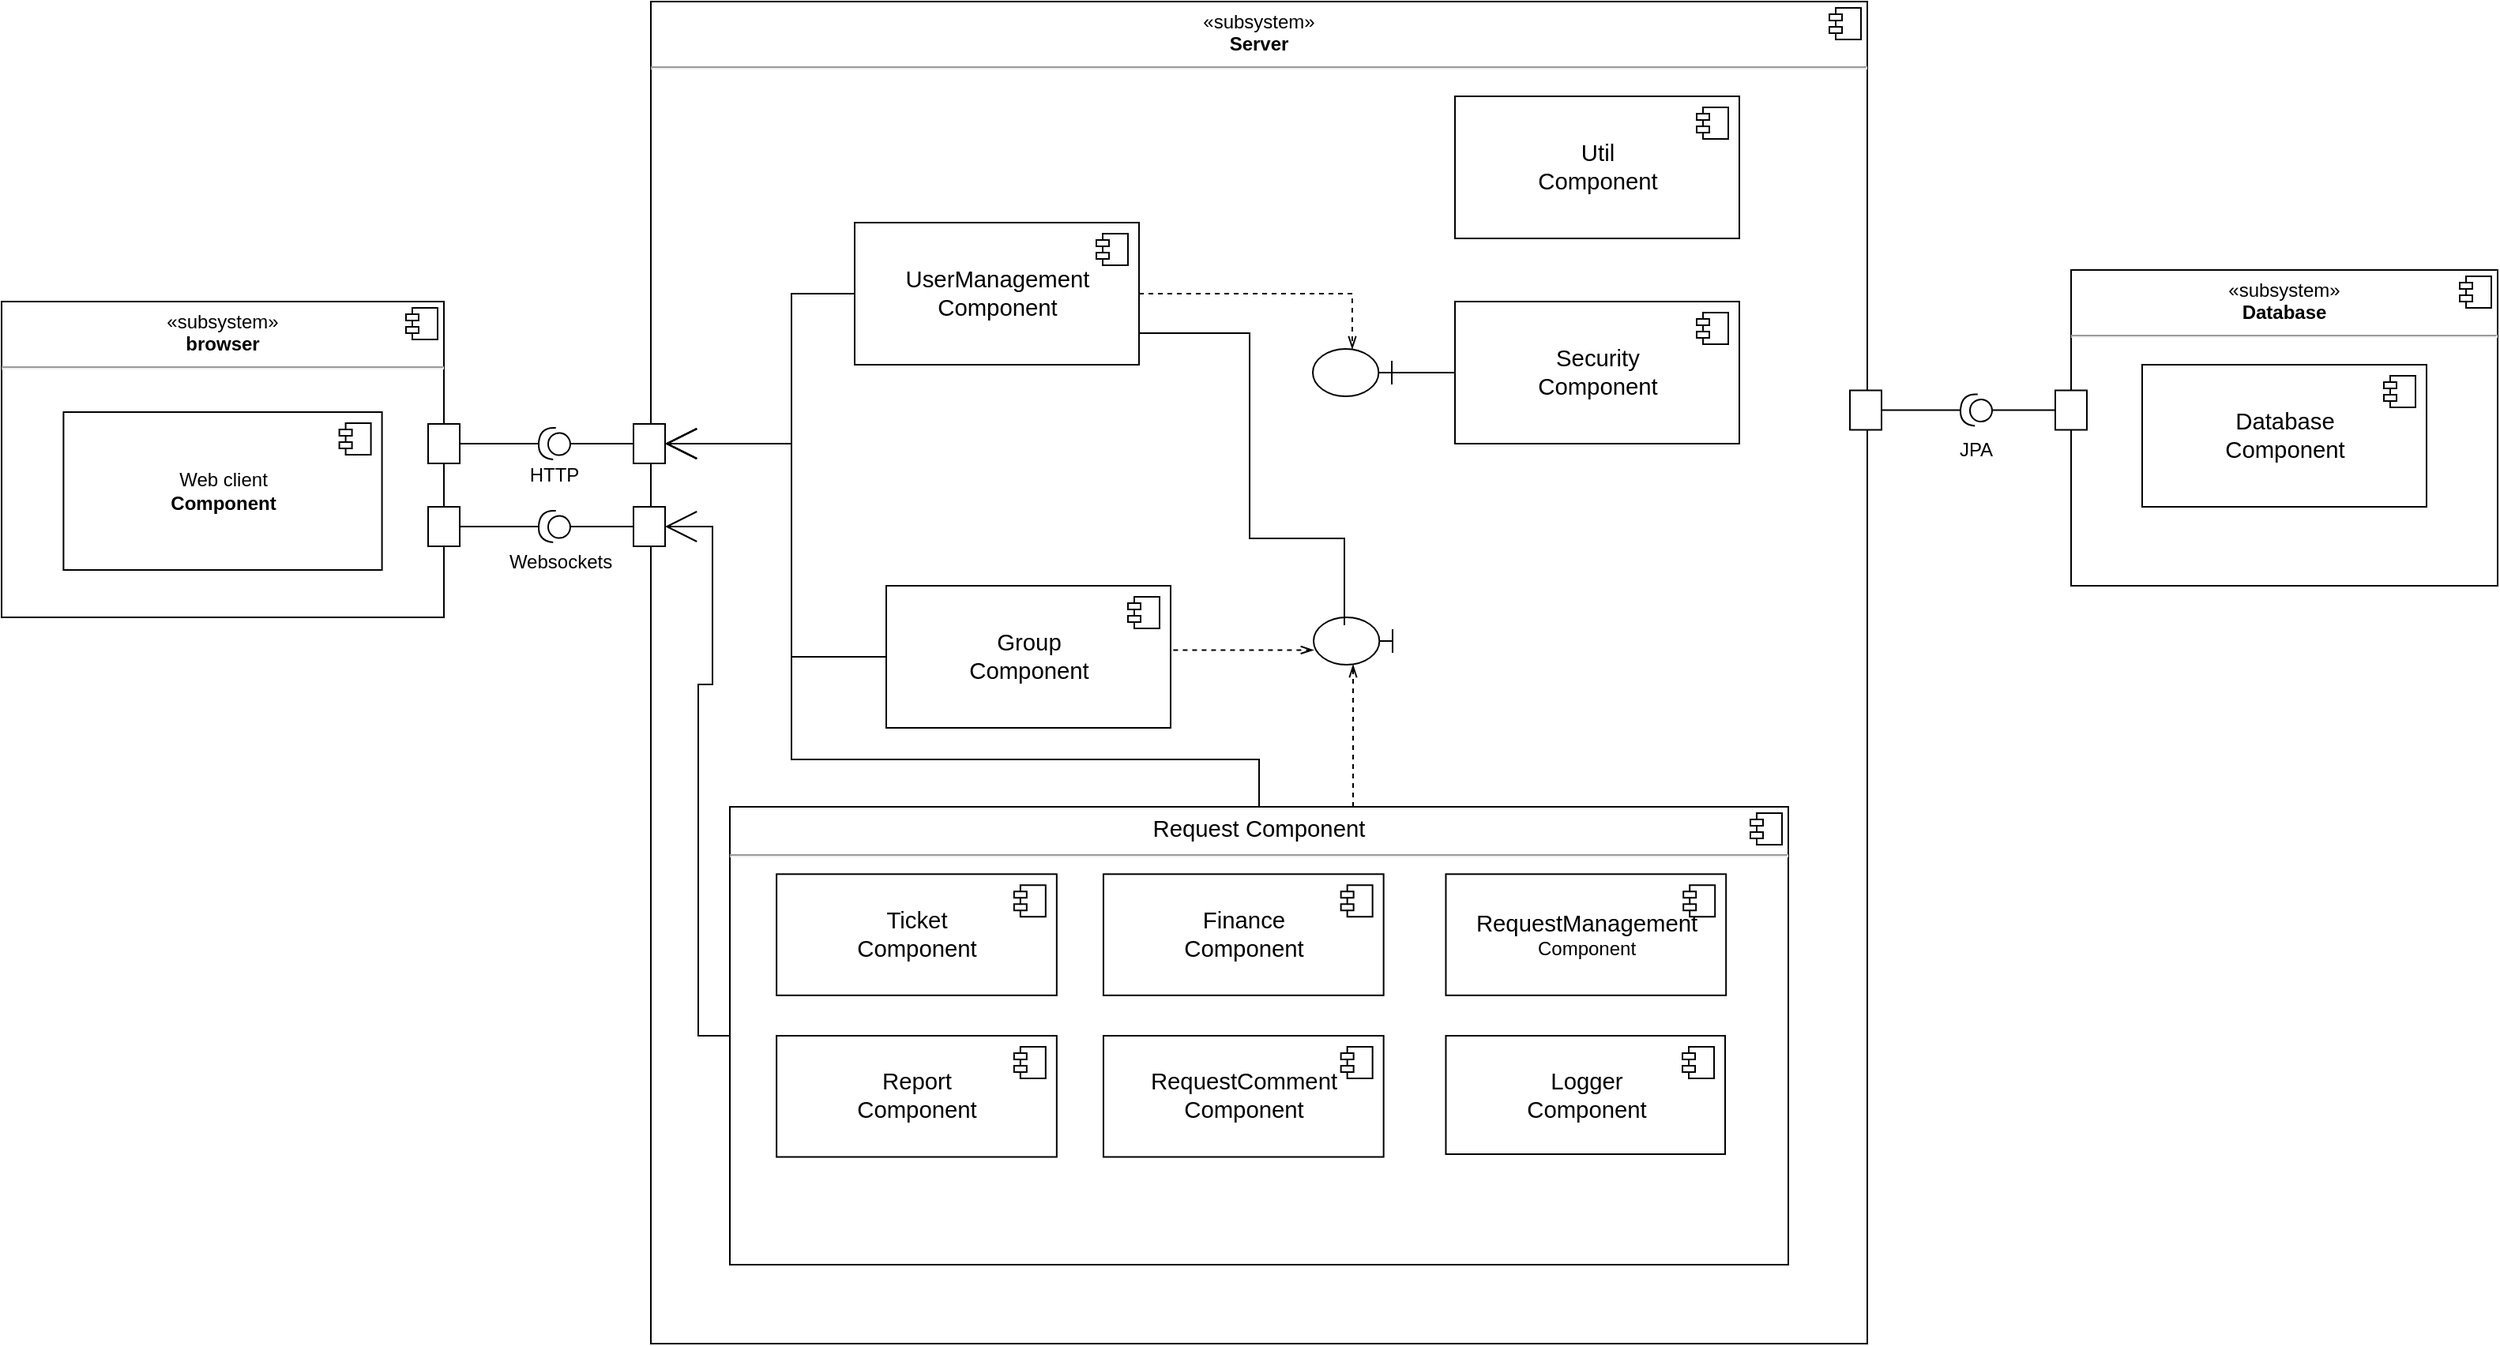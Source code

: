 <mxfile version="12.8.8"><diagram id="qL8wEEb24ObTINLaTr4E" name="Page-1"><mxGraphModel dx="1730" dy="980" grid="1" gridSize="10" guides="1" tooltips="1" connect="1" arrows="1" fold="1" page="1" pageScale="1" pageWidth="827" pageHeight="1169" math="0" shadow="0"><root><mxCell id="0"/><mxCell id="1" parent="0"/><mxCell id="3Z58bLWOeyIUxOArwx7H-94" value="&lt;p style=&quot;margin: 6px 0px 0px ; text-align: center&quot;&gt;«subsystem»&lt;br&gt;&lt;b&gt;Server&lt;/b&gt;&lt;/p&gt;&lt;hr&gt;&lt;p style=&quot;margin: 0px ; margin-left: 8px&quot;&gt;&lt;br&gt;&lt;/p&gt;" style="align=left;overflow=fill;html=1;" parent="1" vertex="1"><mxGeometry x="471" y="20" width="770" height="850" as="geometry"/></mxCell><mxCell id="3Z58bLWOeyIUxOArwx7H-95" value="" style="shape=component;jettyWidth=8;jettyHeight=4;" parent="3Z58bLWOeyIUxOArwx7H-94" vertex="1"><mxGeometry x="1" width="20" height="20" relative="1" as="geometry"><mxPoint x="-24" y="4" as="offset"/></mxGeometry></mxCell><mxCell id="3Z58bLWOeyIUxOArwx7H-30" value="&lt;p style=&quot;margin: 0px ; margin-top: 6px ; text-align: center&quot;&gt;&lt;span style=&quot;font-family: &amp;#34;arial&amp;#34; ; font-size: 14.667px ; white-space: pre-wrap&quot;&gt;Request &lt;/span&gt;&lt;span style=&quot;font-family: &amp;#34;arial&amp;#34; ; font-size: 14.667px ; white-space: pre-wrap&quot;&gt;Component&lt;/span&gt;&lt;br&gt;&lt;/p&gt;&lt;hr&gt;&lt;p style=&quot;margin: 0px ; margin-left: 8px&quot;&gt;&lt;br&gt;&lt;/p&gt;" style="align=left;overflow=fill;html=1;" parent="3Z58bLWOeyIUxOArwx7H-94" vertex="1"><mxGeometry x="50" y="510" width="670" height="290" as="geometry"/></mxCell><mxCell id="3Z58bLWOeyIUxOArwx7H-31" value="" style="shape=component;jettyWidth=8;jettyHeight=4;" parent="3Z58bLWOeyIUxOArwx7H-30" vertex="1"><mxGeometry x="1" width="20" height="20" relative="1" as="geometry"><mxPoint x="-24" y="4" as="offset"/></mxGeometry></mxCell><mxCell id="3Z58bLWOeyIUxOArwx7H-24" value="&lt;span id=&quot;docs-internal-guid-0754c8a0-7fff-5432-04c5-f87b5c62d5d1&quot;&gt;&lt;span style=&quot;font-size: 11pt ; font-family: &amp;#34;arial&amp;#34; ; background-color: transparent ; vertical-align: baseline ; white-space: pre-wrap&quot;&gt;Ticket&lt;br/&gt;Component&lt;/span&gt;&lt;/span&gt;" style="html=1;" parent="3Z58bLWOeyIUxOArwx7H-30" vertex="1"><mxGeometry x="29.559" y="42.647" width="177.353" height="76.765" as="geometry"/></mxCell><mxCell id="3Z58bLWOeyIUxOArwx7H-25" value="" style="shape=component;jettyWidth=8;jettyHeight=4;" parent="3Z58bLWOeyIUxOArwx7H-24" vertex="1"><mxGeometry x="1" width="20" height="20" relative="1" as="geometry"><mxPoint x="-27" y="7" as="offset"/></mxGeometry></mxCell><mxCell id="3Z58bLWOeyIUxOArwx7H-26" value="&lt;span id=&quot;docs-internal-guid-b3719229-7fff-797a-af7a-47808bff6430&quot;&gt;&lt;span style=&quot;font-size: 11pt ; font-family: &amp;#34;arial&amp;#34; ; background-color: transparent ; vertical-align: baseline ; white-space: pre-wrap&quot;&gt;Report&lt;br/&gt;Component&lt;/span&gt;&lt;/span&gt;" style="html=1;" parent="3Z58bLWOeyIUxOArwx7H-30" vertex="1"><mxGeometry x="29.559" y="145" width="177.353" height="76.765" as="geometry"/></mxCell><mxCell id="3Z58bLWOeyIUxOArwx7H-27" value="" style="shape=component;jettyWidth=8;jettyHeight=4;" parent="3Z58bLWOeyIUxOArwx7H-26" vertex="1"><mxGeometry x="1" width="20" height="20" relative="1" as="geometry"><mxPoint x="-27" y="7" as="offset"/></mxGeometry></mxCell><mxCell id="3Z58bLWOeyIUxOArwx7H-28" value="&lt;span id=&quot;docs-internal-guid-65a55b67-7fff-94ea-95f9-685565e44270&quot;&gt;&lt;span style=&quot;font-size: 11pt ; font-family: &amp;#34;arial&amp;#34; ; background-color: transparent ; vertical-align: baseline ; white-space: pre-wrap&quot;&gt;Finance&lt;br/&gt;Component&lt;/span&gt;&lt;/span&gt;" style="html=1;" parent="3Z58bLWOeyIUxOArwx7H-30" vertex="1"><mxGeometry x="236.471" y="42.647" width="177.353" height="76.765" as="geometry"/></mxCell><mxCell id="3Z58bLWOeyIUxOArwx7H-29" value="" style="shape=component;jettyWidth=8;jettyHeight=4;" parent="3Z58bLWOeyIUxOArwx7H-28" vertex="1"><mxGeometry x="1" width="20" height="20" relative="1" as="geometry"><mxPoint x="-27" y="7" as="offset"/></mxGeometry></mxCell><mxCell id="3Z58bLWOeyIUxOArwx7H-32" value="&lt;span id=&quot;docs-internal-guid-d8fa0652-7fff-dea0-dcf7-9543c7e1cb0d&quot;&gt;&lt;span style=&quot;font-size: 11pt ; font-family: &amp;#34;arial&amp;#34; ; background-color: transparent ; vertical-align: baseline ; white-space: pre-wrap&quot;&gt;RequestComment&lt;br/&gt;Component&lt;/span&gt;&lt;/span&gt;" style="html=1;" parent="3Z58bLWOeyIUxOArwx7H-30" vertex="1"><mxGeometry x="236.474" y="145" width="177.353" height="76.765" as="geometry"/></mxCell><mxCell id="3Z58bLWOeyIUxOArwx7H-33" value="" style="shape=component;jettyWidth=8;jettyHeight=4;" parent="3Z58bLWOeyIUxOArwx7H-32" vertex="1"><mxGeometry x="1" width="20" height="20" relative="1" as="geometry"><mxPoint x="-27" y="7" as="offset"/></mxGeometry></mxCell><mxCell id="3Z58bLWOeyIUxOArwx7H-34" value="&lt;font face=&quot;arial&quot;&gt;&lt;span style=&quot;font-size: 14.667px ; white-space: pre-wrap&quot;&gt;RequestManagement&lt;br/&gt;&lt;/span&gt;&lt;/font&gt;Component" style="html=1;" parent="3Z58bLWOeyIUxOArwx7H-30" vertex="1"><mxGeometry x="453.235" y="42.647" width="177.353" height="76.765" as="geometry"/></mxCell><mxCell id="3Z58bLWOeyIUxOArwx7H-35" value="" style="shape=component;jettyWidth=8;jettyHeight=4;" parent="3Z58bLWOeyIUxOArwx7H-34" vertex="1"><mxGeometry x="1" width="20" height="20" relative="1" as="geometry"><mxPoint x="-27" y="7" as="offset"/></mxGeometry></mxCell><mxCell id="lugy0ByuvHII5-sawaiO-1" value="&lt;span id=&quot;docs-internal-guid-3ae57b66-7fff-427f-9950-51d30e67fe9b&quot;&gt;&lt;span style=&quot;font-size: 11pt ; font-family: &amp;#34;arial&amp;#34; ; background-color: transparent ; vertical-align: baseline ; white-space: pre-wrap&quot;&gt;Logger&lt;br&gt;Component&lt;/span&gt;&lt;/span&gt;" style="html=1;" vertex="1" parent="3Z58bLWOeyIUxOArwx7H-30"><mxGeometry x="453.24" y="145" width="176.76" height="75" as="geometry"/></mxCell><mxCell id="lugy0ByuvHII5-sawaiO-2" value="" style="shape=component;jettyWidth=8;jettyHeight=4;" vertex="1" parent="lugy0ByuvHII5-sawaiO-1"><mxGeometry x="1" width="20" height="20" relative="1" as="geometry"><mxPoint x="-27" y="7" as="offset"/></mxGeometry></mxCell><mxCell id="3Z58bLWOeyIUxOArwx7H-14" value="&lt;span id=&quot;docs-internal-guid-b7ceeb23-7fff-7406-7aac-59992b1d62ae&quot;&gt;&lt;span style=&quot;font-size: 11pt ; font-family: &amp;#34;arial&amp;#34; ; background-color: transparent ; vertical-align: baseline ; white-space: pre-wrap&quot;&gt;Group&lt;br/&gt;Component&lt;/span&gt;&lt;/span&gt;" style="html=1;" parent="3Z58bLWOeyIUxOArwx7H-94" vertex="1"><mxGeometry x="149" y="370" width="180" height="90" as="geometry"/></mxCell><mxCell id="3Z58bLWOeyIUxOArwx7H-15" value="" style="shape=component;jettyWidth=8;jettyHeight=4;" parent="3Z58bLWOeyIUxOArwx7H-14" vertex="1"><mxGeometry x="1" width="20" height="20" relative="1" as="geometry"><mxPoint x="-27" y="7" as="offset"/></mxGeometry></mxCell><mxCell id="3Z58bLWOeyIUxOArwx7H-12" value="&lt;span id=&quot;docs-internal-guid-f0e8397e-7fff-43f0-2565-f3599224ff24&quot;&gt;&lt;span style=&quot;font-size: 11pt ; font-family: &amp;#34;arial&amp;#34; ; background-color: transparent ; vertical-align: baseline ; white-space: pre-wrap&quot;&gt;UserManagement&lt;br/&gt;Component&lt;/span&gt;&lt;/span&gt;" style="html=1;" parent="3Z58bLWOeyIUxOArwx7H-94" vertex="1"><mxGeometry x="129" y="140" width="180" height="90" as="geometry"/></mxCell><mxCell id="3Z58bLWOeyIUxOArwx7H-13" value="" style="shape=component;jettyWidth=8;jettyHeight=4;" parent="3Z58bLWOeyIUxOArwx7H-12" vertex="1"><mxGeometry x="1" width="20" height="20" relative="1" as="geometry"><mxPoint x="-27" y="7" as="offset"/></mxGeometry></mxCell><mxCell id="3Z58bLWOeyIUxOArwx7H-69" value="" style="shape=umlBoundary;whiteSpace=wrap;html=1;rotation=-180;" parent="3Z58bLWOeyIUxOArwx7H-94" vertex="1"><mxGeometry x="419.5" y="390" width="50" height="30" as="geometry"/></mxCell><mxCell id="3Z58bLWOeyIUxOArwx7H-76" style="edgeStyle=orthogonalEdgeStyle;rounded=0;orthogonalLoop=1;jettySize=auto;html=1;entryX=1.001;entryY=0.31;entryDx=0;entryDy=0;entryPerimeter=0;dashed=1;endArrow=openThin;endFill=0;exitX=1;exitY=0.5;exitDx=0;exitDy=0;" parent="3Z58bLWOeyIUxOArwx7H-94" source="3Z58bLWOeyIUxOArwx7H-14" target="3Z58bLWOeyIUxOArwx7H-69" edge="1"><mxGeometry relative="1" as="geometry"><Array as="points"><mxPoint x="329" y="411"/></Array></mxGeometry></mxCell><mxCell id="3Z58bLWOeyIUxOArwx7H-98" style="edgeStyle=orthogonalEdgeStyle;rounded=0;orthogonalLoop=1;jettySize=auto;html=1;dashed=1;endArrow=openThin;endFill=0;" parent="3Z58bLWOeyIUxOArwx7H-94" source="3Z58bLWOeyIUxOArwx7H-30" target="3Z58bLWOeyIUxOArwx7H-69" edge="1"><mxGeometry relative="1" as="geometry"><Array as="points"><mxPoint x="444.5" y="490"/><mxPoint x="444.5" y="490"/></Array></mxGeometry></mxCell><mxCell id="3Z58bLWOeyIUxOArwx7H-7" value="&lt;p style=&quot;margin: 0px ; margin-top: 6px ; text-align: center&quot;&gt;«subsystem»&lt;br&gt;&lt;b&gt;browser&lt;/b&gt;&lt;br&gt;&lt;/p&gt;&lt;hr&gt;&lt;p style=&quot;margin: 0px ; margin-left: 8px&quot;&gt;&lt;br&gt;&lt;/p&gt;" style="align=left;overflow=fill;html=1;" parent="1" vertex="1"><mxGeometry x="60" y="210" width="280" height="200" as="geometry"/></mxCell><mxCell id="3Z58bLWOeyIUxOArwx7H-8" value="" style="shape=component;jettyWidth=8;jettyHeight=4;" parent="3Z58bLWOeyIUxOArwx7H-7" vertex="1"><mxGeometry x="1" width="20" height="20" relative="1" as="geometry"><mxPoint x="-24" y="4" as="offset"/></mxGeometry></mxCell><mxCell id="3Z58bLWOeyIUxOArwx7H-3" value="Web client&lt;br&gt;&lt;b&gt;Component&lt;/b&gt;" style="html=1;" parent="3Z58bLWOeyIUxOArwx7H-7" vertex="1"><mxGeometry x="39.2" y="69.998" width="201.6" height="100" as="geometry"/></mxCell><mxCell id="3Z58bLWOeyIUxOArwx7H-4" value="" style="shape=component;jettyWidth=8;jettyHeight=4;" parent="3Z58bLWOeyIUxOArwx7H-3" vertex="1"><mxGeometry x="1" width="20" height="20" relative="1" as="geometry"><mxPoint x="-27" y="7" as="offset"/></mxGeometry></mxCell><mxCell id="3Z58bLWOeyIUxOArwx7H-10" value="&lt;span id=&quot;docs-internal-guid-37ebd0ec-7fff-13c2-4e24-cc01672d7b7f&quot;&gt;&lt;span style=&quot;font-size: 11pt ; font-family: &amp;#34;arial&amp;#34; ; background-color: transparent ; vertical-align: baseline ; white-space: pre-wrap&quot;&gt;Security&lt;br/&gt;Component&lt;/span&gt;&lt;/span&gt;" style="html=1;" parent="1" vertex="1"><mxGeometry x="980" y="210" width="180" height="90" as="geometry"/></mxCell><mxCell id="3Z58bLWOeyIUxOArwx7H-11" value="" style="shape=component;jettyWidth=8;jettyHeight=4;" parent="3Z58bLWOeyIUxOArwx7H-10" vertex="1"><mxGeometry x="1" width="20" height="20" relative="1" as="geometry"><mxPoint x="-27" y="7" as="offset"/></mxGeometry></mxCell><mxCell id="3Z58bLWOeyIUxOArwx7H-73" style="edgeStyle=orthogonalEdgeStyle;rounded=0;orthogonalLoop=1;jettySize=auto;html=1;endArrow=openThin;endFill=0;dashed=1;" parent="1" source="3Z58bLWOeyIUxOArwx7H-12" target="3Z58bLWOeyIUxOArwx7H-70" edge="1"><mxGeometry relative="1" as="geometry"><Array as="points"><mxPoint x="915" y="205"/></Array></mxGeometry></mxCell><mxCell id="3Z58bLWOeyIUxOArwx7H-18" value="&lt;span id=&quot;docs-internal-guid-e9333459-7fff-fd31-cf45-4626cf34cc71&quot;&gt;&lt;span style=&quot;font-size: 11pt ; font-family: &amp;#34;arial&amp;#34; ; background-color: transparent ; vertical-align: baseline ; white-space: pre-wrap&quot;&gt;Util&lt;br&gt;Component&lt;/span&gt;&lt;/span&gt;" style="html=1;" parent="1" vertex="1"><mxGeometry x="980" y="80" width="180" height="90" as="geometry"/></mxCell><mxCell id="3Z58bLWOeyIUxOArwx7H-19" value="" style="shape=component;jettyWidth=8;jettyHeight=4;" parent="3Z58bLWOeyIUxOArwx7H-18" vertex="1"><mxGeometry x="1" width="20" height="20" relative="1" as="geometry"><mxPoint x="-27" y="7" as="offset"/></mxGeometry></mxCell><mxCell id="3Z58bLWOeyIUxOArwx7H-42" value="&lt;p style=&quot;margin: 6px 0px 0px ; text-align: center&quot;&gt;«subsystem»&lt;br&gt;&lt;b&gt;Database&lt;/b&gt;&lt;/p&gt;&lt;hr&gt;&lt;p style=&quot;margin: 0px ; margin-left: 8px&quot;&gt;&lt;br&gt;&lt;/p&gt;" style="align=left;overflow=fill;html=1;" parent="1" vertex="1"><mxGeometry x="1370" y="190" width="270" height="200" as="geometry"/></mxCell><mxCell id="3Z58bLWOeyIUxOArwx7H-43" value="" style="shape=component;jettyWidth=8;jettyHeight=4;" parent="3Z58bLWOeyIUxOArwx7H-42" vertex="1"><mxGeometry x="1" width="20" height="20" relative="1" as="geometry"><mxPoint x="-24" y="4" as="offset"/></mxGeometry></mxCell><mxCell id="3Z58bLWOeyIUxOArwx7H-46" value="&lt;span id=&quot;docs-internal-guid-3ae57b66-7fff-427f-9950-51d30e67fe9b&quot;&gt;&lt;span style=&quot;font-size: 11pt ; font-family: &amp;#34;arial&amp;#34; ; background-color: transparent ; vertical-align: baseline ; white-space: pre-wrap&quot;&gt;Database&lt;br&gt;Component&lt;/span&gt;&lt;/span&gt;" style="html=1;" parent="3Z58bLWOeyIUxOArwx7H-42" vertex="1"><mxGeometry x="45" y="60" width="180" height="90" as="geometry"/></mxCell><mxCell id="3Z58bLWOeyIUxOArwx7H-47" value="" style="shape=component;jettyWidth=8;jettyHeight=4;" parent="3Z58bLWOeyIUxOArwx7H-46" vertex="1"><mxGeometry x="1" width="20" height="20" relative="1" as="geometry"><mxPoint x="-27" y="7" as="offset"/></mxGeometry></mxCell><mxCell id="3Z58bLWOeyIUxOArwx7H-86" value="" style="rounded=0;whiteSpace=wrap;html=1;" parent="3Z58bLWOeyIUxOArwx7H-42" vertex="1"><mxGeometry x="-10" y="76.25" width="20" height="25" as="geometry"/></mxCell><mxCell id="3Z58bLWOeyIUxOArwx7H-87" value="" style="rounded=0;whiteSpace=wrap;html=1;" parent="3Z58bLWOeyIUxOArwx7H-42" vertex="1"><mxGeometry x="-140" y="76.25" width="20" height="25" as="geometry"/></mxCell><mxCell id="3Z58bLWOeyIUxOArwx7H-88" style="edgeStyle=orthogonalEdgeStyle;rounded=0;orthogonalLoop=1;jettySize=auto;html=1;entryX=0;entryY=0.5;entryDx=0;entryDy=0;endArrow=none;endFill=0;" parent="3Z58bLWOeyIUxOArwx7H-42" source="3Z58bLWOeyIUxOArwx7H-90" target="3Z58bLWOeyIUxOArwx7H-86" edge="1"><mxGeometry relative="1" as="geometry"/></mxCell><mxCell id="3Z58bLWOeyIUxOArwx7H-89" style="edgeStyle=orthogonalEdgeStyle;rounded=0;orthogonalLoop=1;jettySize=auto;html=1;entryX=1;entryY=0.5;entryDx=0;entryDy=0;endArrow=none;endFill=0;" parent="3Z58bLWOeyIUxOArwx7H-42" source="3Z58bLWOeyIUxOArwx7H-90" target="3Z58bLWOeyIUxOArwx7H-87" edge="1"><mxGeometry relative="1" as="geometry"/></mxCell><mxCell id="3Z58bLWOeyIUxOArwx7H-90" value="" style="shape=providedRequiredInterface;html=1;verticalLabelPosition=bottom;rotation=-175;" parent="3Z58bLWOeyIUxOArwx7H-42" vertex="1"><mxGeometry x="-70" y="78.75" width="20" height="20" as="geometry"/></mxCell><mxCell id="3Z58bLWOeyIUxOArwx7H-91" value="JPA" style="text;html=1;strokeColor=none;fillColor=none;align=center;verticalAlign=middle;whiteSpace=wrap;rounded=0;" parent="3Z58bLWOeyIUxOArwx7H-42" vertex="1"><mxGeometry x="-80" y="103.75" width="40" height="20" as="geometry"/></mxCell><mxCell id="3Z58bLWOeyIUxOArwx7H-57" value="" style="rounded=0;whiteSpace=wrap;html=1;" parent="1" vertex="1"><mxGeometry x="460" y="287.5" width="20" height="25" as="geometry"/></mxCell><mxCell id="3Z58bLWOeyIUxOArwx7H-60" value="" style="rounded=0;whiteSpace=wrap;html=1;" parent="1" vertex="1"><mxGeometry x="330" y="287.5" width="20" height="25" as="geometry"/></mxCell><mxCell id="3Z58bLWOeyIUxOArwx7H-65" style="edgeStyle=orthogonalEdgeStyle;rounded=0;orthogonalLoop=1;jettySize=auto;html=1;entryX=0;entryY=0.5;entryDx=0;entryDy=0;endArrow=none;endFill=0;" parent="1" source="3Z58bLWOeyIUxOArwx7H-64" target="3Z58bLWOeyIUxOArwx7H-57" edge="1"><mxGeometry relative="1" as="geometry"/></mxCell><mxCell id="3Z58bLWOeyIUxOArwx7H-66" style="edgeStyle=orthogonalEdgeStyle;rounded=0;orthogonalLoop=1;jettySize=auto;html=1;entryX=1;entryY=0.5;entryDx=0;entryDy=0;endArrow=none;endFill=0;" parent="1" source="3Z58bLWOeyIUxOArwx7H-64" target="3Z58bLWOeyIUxOArwx7H-60" edge="1"><mxGeometry relative="1" as="geometry"/></mxCell><mxCell id="3Z58bLWOeyIUxOArwx7H-64" value="" style="shape=providedRequiredInterface;html=1;verticalLabelPosition=bottom;rotation=-175;" parent="1" vertex="1"><mxGeometry x="400" y="290" width="20" height="20" as="geometry"/></mxCell><mxCell id="3Z58bLWOeyIUxOArwx7H-71" style="edgeStyle=orthogonalEdgeStyle;rounded=0;orthogonalLoop=1;jettySize=auto;html=1;entryX=1;entryY=0.5;entryDx=0;entryDy=0;endArrow=none;endFill=0;" parent="1" target="3Z58bLWOeyIUxOArwx7H-12" edge="1"><mxGeometry relative="1" as="geometry"><mxPoint x="910" y="415" as="sourcePoint"/><Array as="points"><mxPoint x="910" y="415"/><mxPoint x="910" y="360"/><mxPoint x="850" y="360"/><mxPoint x="850" y="230"/><mxPoint x="780" y="230"/></Array></mxGeometry></mxCell><mxCell id="3Z58bLWOeyIUxOArwx7H-72" style="edgeStyle=orthogonalEdgeStyle;rounded=0;orthogonalLoop=1;jettySize=auto;html=1;endArrow=none;endFill=0;" parent="1" source="3Z58bLWOeyIUxOArwx7H-70" target="3Z58bLWOeyIUxOArwx7H-10" edge="1"><mxGeometry relative="1" as="geometry"/></mxCell><mxCell id="3Z58bLWOeyIUxOArwx7H-70" value="" style="shape=umlBoundary;whiteSpace=wrap;html=1;rotation=-180;" parent="1" vertex="1"><mxGeometry x="890" y="240" width="50" height="30" as="geometry"/></mxCell><mxCell id="3Z58bLWOeyIUxOArwx7H-79" value="HTTP" style="text;html=1;strokeColor=none;fillColor=none;align=center;verticalAlign=middle;whiteSpace=wrap;rounded=0;" parent="1" vertex="1"><mxGeometry x="390" y="310" width="40" height="20" as="geometry"/></mxCell><mxCell id="lugy0ByuvHII5-sawaiO-26" value="" style="rounded=0;whiteSpace=wrap;html=1;" vertex="1" parent="1"><mxGeometry x="460" y="340" width="20" height="25" as="geometry"/></mxCell><mxCell id="lugy0ByuvHII5-sawaiO-27" value="" style="rounded=0;whiteSpace=wrap;html=1;" vertex="1" parent="1"><mxGeometry x="330" y="340" width="20" height="25" as="geometry"/></mxCell><mxCell id="lugy0ByuvHII5-sawaiO-28" style="edgeStyle=orthogonalEdgeStyle;rounded=0;orthogonalLoop=1;jettySize=auto;html=1;entryX=0;entryY=0.5;entryDx=0;entryDy=0;endArrow=none;endFill=0;" edge="1" parent="1" source="lugy0ByuvHII5-sawaiO-30" target="lugy0ByuvHII5-sawaiO-26"><mxGeometry relative="1" as="geometry"/></mxCell><mxCell id="lugy0ByuvHII5-sawaiO-29" style="edgeStyle=orthogonalEdgeStyle;rounded=0;orthogonalLoop=1;jettySize=auto;html=1;entryX=1;entryY=0.5;entryDx=0;entryDy=0;endArrow=none;endFill=0;" edge="1" parent="1" source="lugy0ByuvHII5-sawaiO-30" target="lugy0ByuvHII5-sawaiO-27"><mxGeometry relative="1" as="geometry"/></mxCell><mxCell id="lugy0ByuvHII5-sawaiO-30" value="" style="shape=providedRequiredInterface;html=1;verticalLabelPosition=bottom;rotation=-175;" vertex="1" parent="1"><mxGeometry x="400" y="342.5" width="20" height="20" as="geometry"/></mxCell><mxCell id="lugy0ByuvHII5-sawaiO-32" value="Websockets" style="text;html=1;strokeColor=none;fillColor=none;align=center;verticalAlign=middle;whiteSpace=wrap;rounded=0;" vertex="1" parent="1"><mxGeometry x="394" y="365" width="40" height="20" as="geometry"/></mxCell><mxCell id="lugy0ByuvHII5-sawaiO-33" style="edgeStyle=orthogonalEdgeStyle;rounded=0;orthogonalLoop=1;jettySize=auto;html=1;entryX=1;entryY=0.5;entryDx=0;entryDy=0;endArrow=open;endFill=0;strokeWidth=1;endSize=18;" edge="1" parent="1" source="3Z58bLWOeyIUxOArwx7H-12" target="3Z58bLWOeyIUxOArwx7H-57"><mxGeometry relative="1" as="geometry"><Array as="points"><mxPoint x="560" y="205"/><mxPoint x="560" y="300"/></Array></mxGeometry></mxCell><mxCell id="lugy0ByuvHII5-sawaiO-34" style="edgeStyle=orthogonalEdgeStyle;rounded=0;orthogonalLoop=1;jettySize=auto;html=1;entryX=1;entryY=0.5;entryDx=0;entryDy=0;endArrow=open;endFill=0;endSize=18;strokeWidth=1;" edge="1" parent="1" source="3Z58bLWOeyIUxOArwx7H-14" target="3Z58bLWOeyIUxOArwx7H-57"><mxGeometry relative="1" as="geometry"><Array as="points"><mxPoint x="560" y="435"/><mxPoint x="560" y="300"/></Array></mxGeometry></mxCell><mxCell id="lugy0ByuvHII5-sawaiO-35" style="edgeStyle=orthogonalEdgeStyle;rounded=0;orthogonalLoop=1;jettySize=auto;html=1;entryX=1;entryY=0.5;entryDx=0;entryDy=0;endArrow=open;endFill=0;endSize=18;strokeWidth=1;" edge="1" parent="1" source="3Z58bLWOeyIUxOArwx7H-30" target="3Z58bLWOeyIUxOArwx7H-57"><mxGeometry relative="1" as="geometry"><Array as="points"><mxPoint x="856" y="500"/><mxPoint x="560" y="500"/><mxPoint x="560" y="300"/></Array></mxGeometry></mxCell><mxCell id="lugy0ByuvHII5-sawaiO-36" style="edgeStyle=orthogonalEdgeStyle;rounded=0;orthogonalLoop=1;jettySize=auto;html=1;entryX=1;entryY=0.5;entryDx=0;entryDy=0;endArrow=open;endFill=0;endSize=18;strokeWidth=1;" edge="1" parent="1" source="3Z58bLWOeyIUxOArwx7H-30" target="lugy0ByuvHII5-sawaiO-26"><mxGeometry relative="1" as="geometry"/></mxCell></root></mxGraphModel></diagram></mxfile>